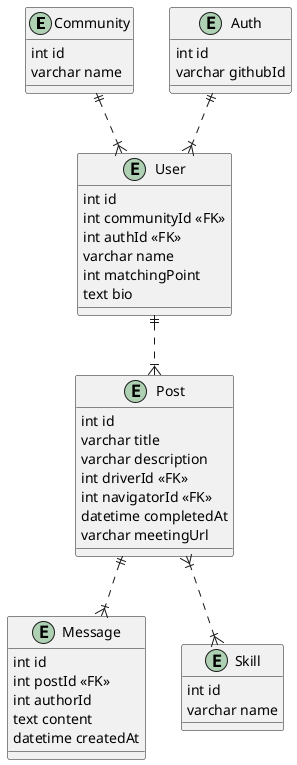 @startuml P2P-matching db

entity Community {
  int id
  varchar name
}

entity Auth {
  int id
  varchar githubId
}

entity User {
  int id
  int communityId <<FK>>
  int authId <<FK>>
  varchar name
  int matchingPoint
  text bio
}

entity Message {
  int id
  int postId <<FK>>
  int authorId
  text content
  datetime createdAt
}

entity Post {
  int id
  varchar title
  varchar description
  int driverId <<FK>>
  int navigatorId <<FK>>
  datetime completedAt
  varchar meetingUrl
}

entity Skill { 
  int id
  varchar name
}

Community ||..|{ User
Auth ||..|{ User
User ||..|{ Post
Post }|..|{ Skill
Post ||..|{ Message

@enduml
